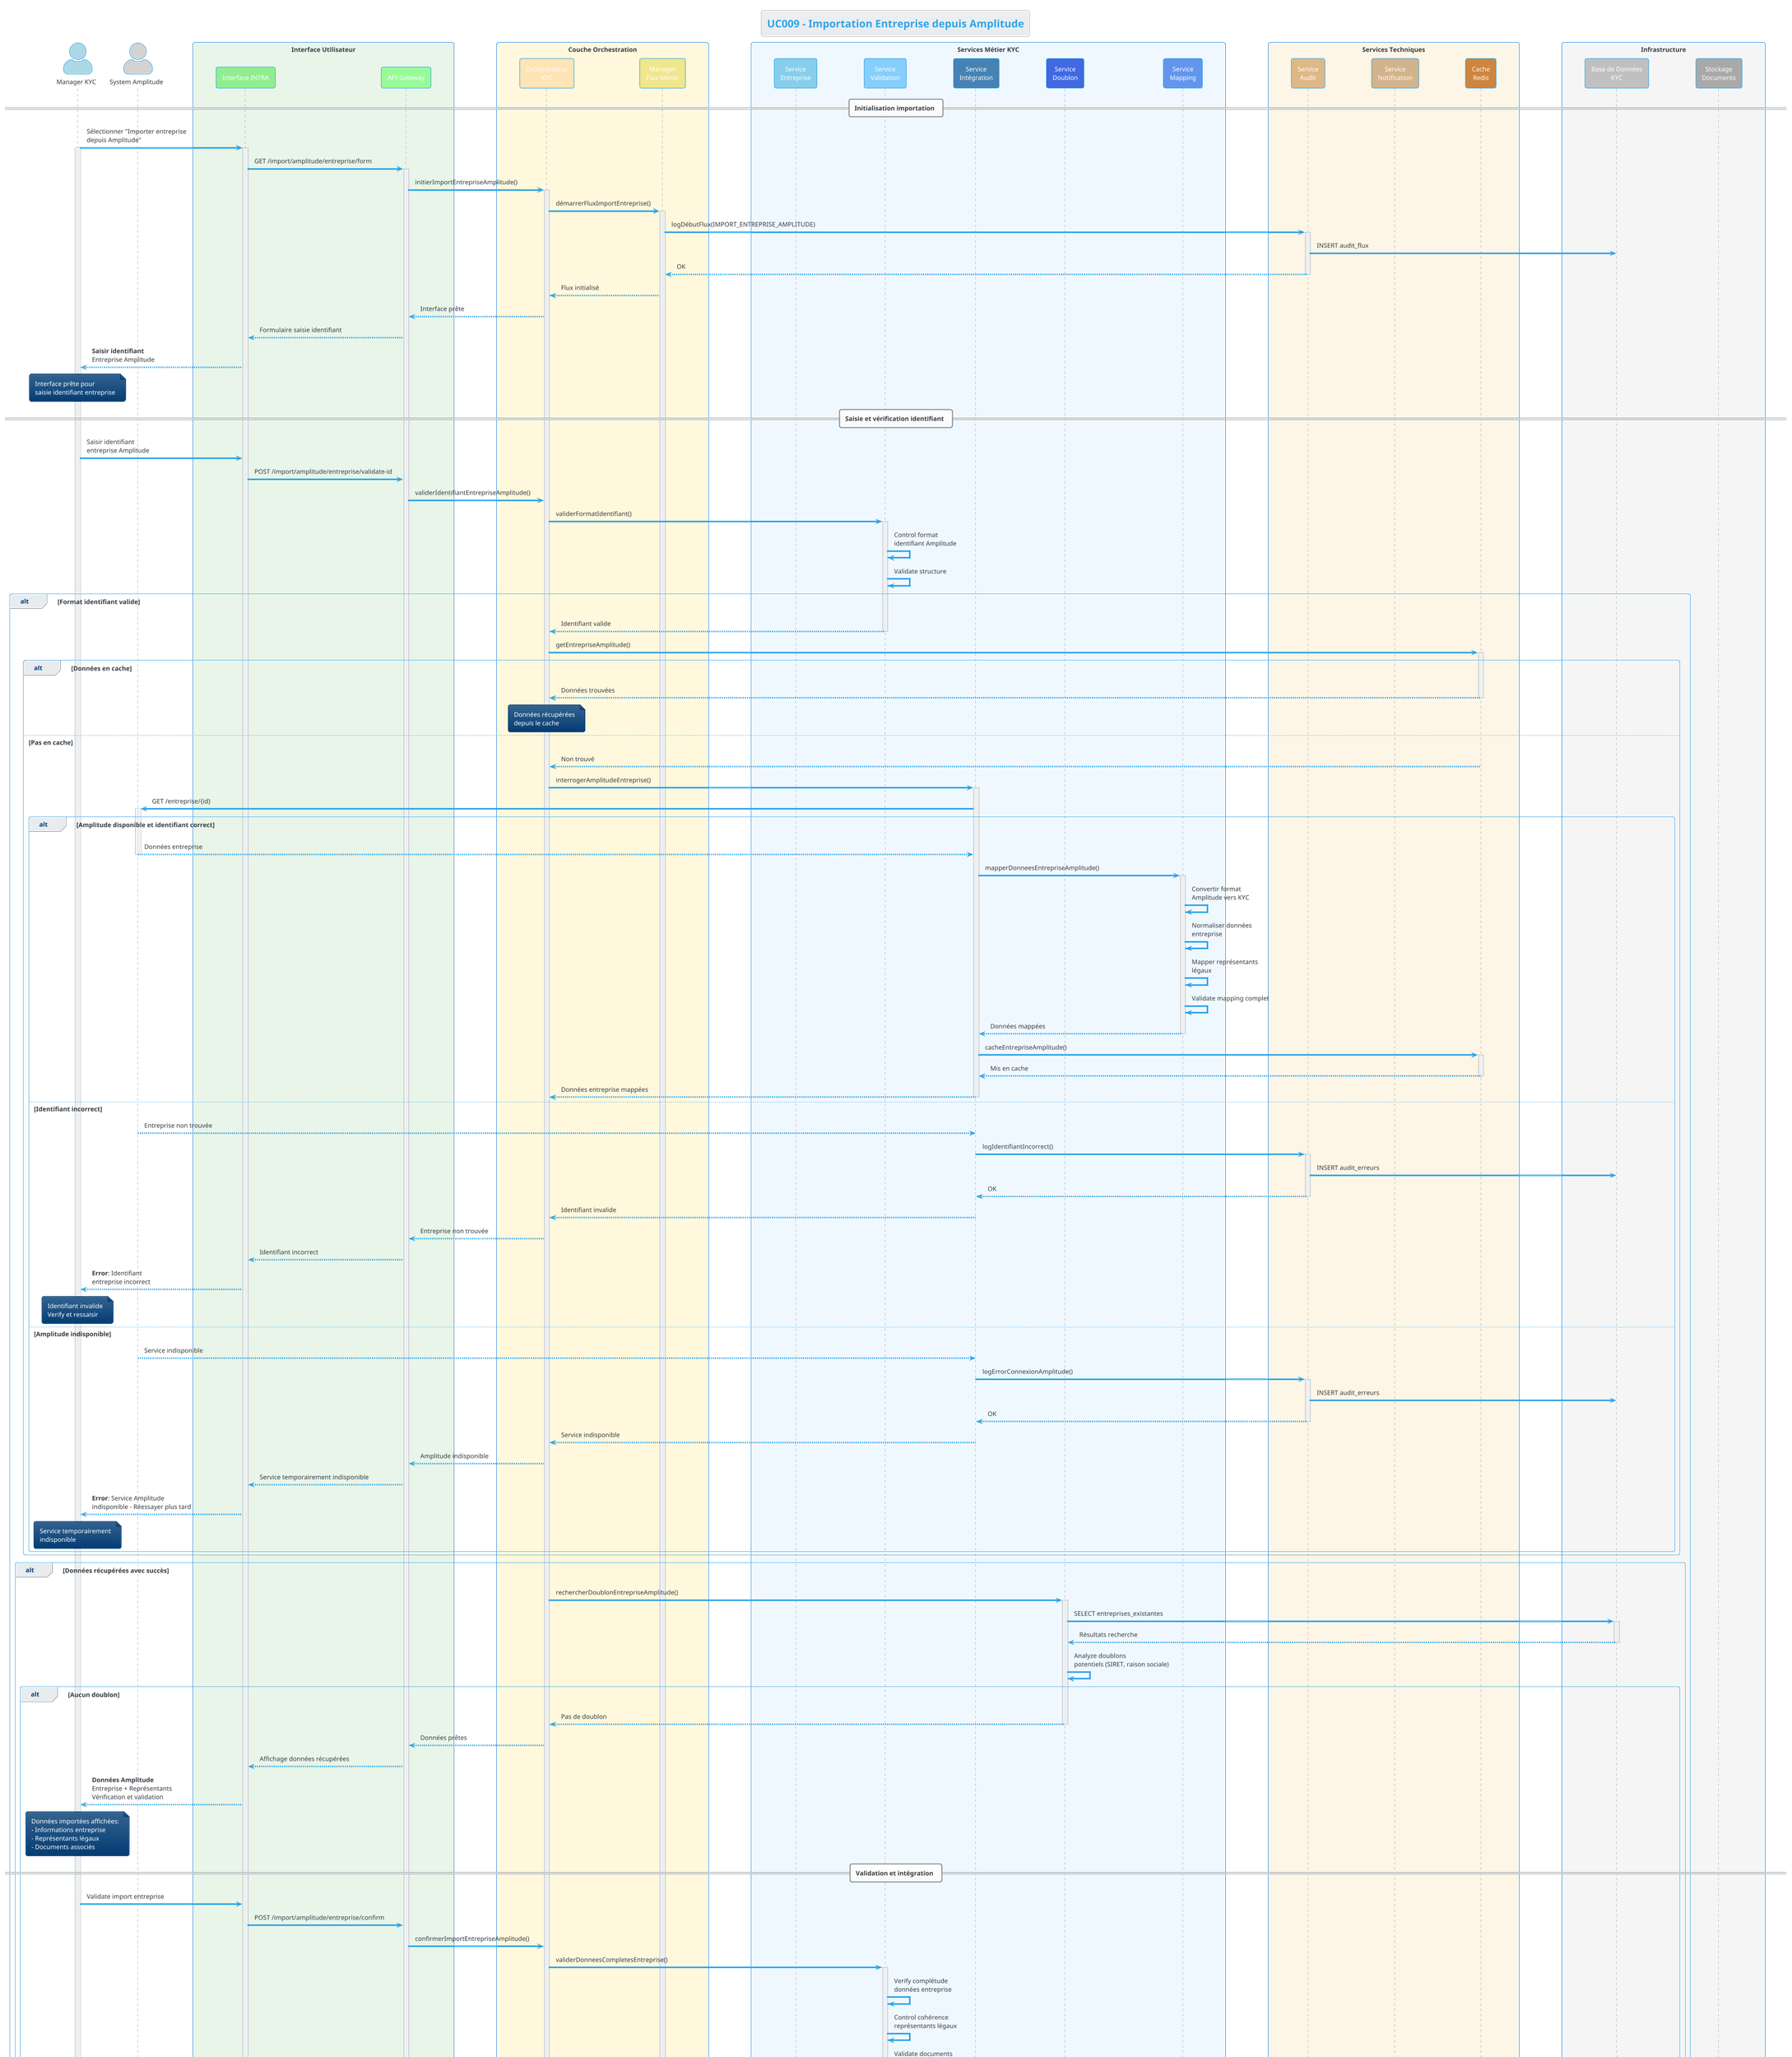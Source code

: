 @startuml UC009
!theme cerulean

title UC009 - Importation Entreprise depuis Amplitude
skinparam actorStyle awesome
skinparam sequenceBoxBorderColor #1E88E5
skinparam participantBackgroundColor #E3F2FD
skinparam lifeline {
    BackgroundColor #BBDEFB
}

' Acteurs externes
actor "Manager KYC" as Manager #LightBlue
actor "System Amplitude" as Amplitude #LightGray

' Couche présentation
box "Interface Utilisateur" #E8F5E8
    participant "Interface INTRA" as WebUI #90EE90
    participant "API Gateway" as Gateway #98FB98
end box

' Couche orchestration
box "Couche Orchestration" #FFF8DC
    participant "Orchestrateur\nKYC" as Orchestrator #FFE4B5
    participant "Manager\nFlux Métier" as FluxManager #F0E68C
end box

' Services métier
box "Services Métier KYC" #F0F8FF
    participant "Service\nEntreprise" as EntrepriseService #87CEEB
    participant "Service\nValidation" as ValidationService #87CEFA
    participant "Service\nIntégration" as IntegrationService #4682B4
    participant "Service\nDoublon" as DoublonService #4169E1
    participant "Service\nMapping" as MappingService #6495ED
end box

' Services techniques
box "Services Techniques" #FDF5E6
    participant "Service\nAudit" as AuditService #DEB887
    participant "Service\nNotification" as NotificationService #D2B48C
    participant "Cache\nRedis" as CacheService #CD853F
end box

' Infrastructure
box "Infrastructure" #F5F5F5
    participant "Base de Données\nKYC" as DB #C0C0C0
    participant "Stockage\nDocuments" as Storage #A9A9A9
end box

== Initialisation importation ==

Manager -> WebUI : Sélectionner "Importer entreprise\ndepuis Amplitude"
activate Manager
activate WebUI

WebUI -> Gateway : GET /import/amplitude/entreprise/form
activate Gateway

Gateway -> Orchestrator : initierImportEntrepriseAmplitude()
activate Orchestrator

Orchestrator -> FluxManager : démarrerFluxImportEntreprise()
activate FluxManager

FluxManager -> AuditService : logDébutFlux(IMPORT_ENTREPRISE_AMPLITUDE)
activate AuditService
AuditService -> DB : INSERT audit_flux
AuditService --> FluxManager : OK
deactivate AuditService

FluxManager --> Orchestrator : Flux initialisé
Orchestrator --> Gateway : Interface prête
Gateway --> WebUI : Formulaire saisie identifiant
WebUI --> Manager : **Saisir identifiant**\nEntreprise Amplitude

note over Manager : Interface prête pour\nsaisie identifiant entreprise

== Saisie et vérification identifiant ==

Manager -> WebUI : Saisir identifiant\nentreprise Amplitude
WebUI -> Gateway : POST /import/amplitude/entreprise/validate-id

Gateway -> Orchestrator : validerIdentifiantEntrepriseAmplitude()

Orchestrator -> ValidationService : validerFormatIdentifiant()
activate ValidationService

ValidationService -> ValidationService : Control format\nidentifiant Amplitude
ValidationService -> ValidationService : Validate structure

alt Format identifiant valide
    ValidationService --> Orchestrator : Identifiant valide
    deactivate ValidationService
    
    ' Vérification cache
    Orchestrator -> CacheService : getEntrepriseAmplitude()
    activate CacheService
    
    alt Données en cache
        CacheService --> Orchestrator : Données trouvées
        deactivate CacheService
        note over Orchestrator : Données récupérées\ndepuis le cache
        
    else Pas en cache
        CacheService --> Orchestrator : Non trouvé
        deactivate CacheService
        
        ' Interrogation Amplitude
        Orchestrator -> IntegrationService : interrogerAmplitudeEntreprise()
        activate IntegrationService
        
        IntegrationService -> Amplitude : GET /entreprise/{id}
        activate Amplitude
        
        alt Amplitude disponible et identifiant correct
            Amplitude --> IntegrationService : Données entreprise
            deactivate Amplitude
            
            IntegrationService -> MappingService : mapperDonneesEntrepriseAmplitude()
            activate MappingService
            
            MappingService -> MappingService : Convertir format\nAmplitude vers KYC
            MappingService -> MappingService : Normaliser données\nentreprise
            MappingService -> MappingService : Mapper représentants\nlégaux
            MappingService -> MappingService : Validate mapping complet
            
            MappingService --> IntegrationService : Données mappées
            deactivate MappingService
            
            IntegrationService -> CacheService : cacheEntrepriseAmplitude()
            activate CacheService
            CacheService --> IntegrationService : Mis en cache
            deactivate CacheService
            
            IntegrationService --> Orchestrator : Données entreprise mappées
            deactivate IntegrationService
            
        else Identifiant incorrect
            Amplitude --> IntegrationService : Entreprise non trouvée
            deactivate Amplitude
            
            IntegrationService -> AuditService : logIdentifiantIncorrect()
            activate AuditService
            AuditService -> DB : INSERT audit_erreurs
            AuditService --> IntegrationService : OK
            deactivate AuditService
            
            IntegrationService --> Orchestrator : Identifiant invalide
            deactivate IntegrationService
            
            Orchestrator --> Gateway : Entreprise non trouvée
            Gateway --> WebUI : Identifiant incorrect
            WebUI --> Manager : **Error**: Identifiant\nentreprise incorrect
            
            note over Manager : Identifiant invalide\nVerify et ressaisir
            
        else Amplitude indisponible
            Amplitude --> IntegrationService : Service indisponible
            deactivate Amplitude
            
            IntegrationService -> AuditService : logErrorConnexionAmplitude()
            activate AuditService
            AuditService -> DB : INSERT audit_erreurs
            AuditService --> IntegrationService : OK
            deactivate AuditService
            
            IntegrationService --> Orchestrator : Service indisponible
            deactivate IntegrationService
            
            Orchestrator --> Gateway : Amplitude indisponible
            Gateway --> WebUI : Service temporairement indisponible
            WebUI --> Manager : **Error**: Service Amplitude\nindisponible - Réessayer plus tard
            
            note over Manager : Service temporairement\nindisponible
        end
    end
    
    alt Données récupérées avec succès
        ' Vérification doublons
        Orchestrator -> DoublonService : rechercherDoublonEntrepriseAmplitude()
        activate DoublonService
        
        DoublonService -> DB : SELECT entreprises_existantes
        activate DB
        DB --> DoublonService : Résultats recherche
        deactivate DB
        
        DoublonService -> DoublonService : Analyze doublons\npotentiels (SIRET, raison sociale)
        
        alt Aucun doublon
            DoublonService --> Orchestrator : Pas de doublon
            deactivate DoublonService
            
            Orchestrator --> Gateway : Données prêtes
            Gateway --> WebUI : Affichage données récupérées
            WebUI --> Manager : **Données Amplitude**\nEntreprise + Représentants\nVérification et validation
            
            note over Manager : Données importées affichées:\n- Informations entreprise\n- Représentants légaux\n- Documents associés
            
            == Validation et intégration ==
            
            Manager -> WebUI : Validate import entreprise
            WebUI -> Gateway : POST /import/amplitude/entreprise/confirm
            
            Gateway -> Orchestrator : confirmerImportEntrepriseAmplitude()
            
            Orchestrator -> ValidationService : validerDonneesCompletesEntreprise()
            activate ValidationService
            
            ValidationService -> ValidationService : Verify complétude\ndonnées entreprise
            ValidationService -> ValidationService : Control cohérence\nreprésentants légaux
            ValidationService -> ValidationService : Validate documents\nassociés
            
            alt Données complètes et valides
                ValidationService --> Orchestrator : Validation OK
                deactivate ValidationService
                
                ' Création de l'entreprise
                Orchestrator -> EntrepriseService : creerEntrepriseDepuisAmplitude()
                activate EntrepriseService
                
                EntrepriseService -> DB : INSERT INTO entreprises
                activate DB
                DB --> EntrepriseService : ID entreprise généré
                deactivate DB
                
                EntrepriseService -> DB : INSERT representants_legaux
                activate DB
                DB --> EntrepriseService : Représentants créés
                deactivate DB
                
                EntrepriseService -> DB : INSERT historique_import
                activate DB
                DB --> EntrepriseService : Historique créé
                deactivate DB
                
                EntrepriseService --> Orchestrator : Entreprise créée (ID: ${entrepriseId})
                deactivate EntrepriseService
                
                ' Audit et notification
                Orchestrator -> AuditService : logImportEntrepriseReussi()
                activate AuditService
                AuditService -> DB : INSERT audit_actions
                AuditService --> Orchestrator : OK
                deactivate AuditService
                
                Orchestrator -> NotificationService : notifierImportEntreprise()
                activate NotificationService
                NotificationService --> Orchestrator : Notification envoyée
                deactivate NotificationService
                
                Orchestrator --> Gateway : Import réussi
                Gateway --> WebUI : Confirmation intégration
                WebUI --> Manager : **Success**: Entreprise importée\nID: ${entrepriseId}
                
                note over Manager : Import Amplitude réussi\nEntreprise intégrée en base\navec représentants légaux
                
            else Données incomplètes
                ValidationService --> Orchestrator : Données incomplètes
                deactivate ValidationService
                
                Orchestrator --> Gateway : Données à compléter
                Gateway --> WebUI : Formulaire complétion
                WebUI --> Manager : **Action requise**\nCompléter données manquantes\n(représentants, documents)
                
                note over Manager : Complétion manuelle\nrequise pour finaliser
            end
            
        else Doublon détecté
            DoublonService --> Orchestrator : Entreprise existe
            deactivate DoublonService
            
            Orchestrator -> AuditService : logDoublonEntrepriseAmplitude()
            activate AuditService
            AuditService -> DB : INSERT audit_anomalies
            AuditService --> Orchestrator : OK
            deactivate AuditService
            
            Orchestrator --> Gateway : Doublon détecté
            Gateway --> WebUI : Entreprise existante
            WebUI --> Manager : **Attention**: Entreprise déjà\nexistante en base
        end
    end
    
else Format identifiant invalide
    ValidationService --> Orchestrator : Format invalide
    deactivate ValidationService
    
    Orchestrator -> AuditService : logErrorFormatIdentifiant()
    activate AuditService
    AuditService -> DB : INSERT audit_erreurs
    AuditService --> Orchestrator : OK
    deactivate AuditService
    
    Orchestrator --> Gateway : Identifiant invalide
    Gateway --> WebUI : Format incorrect
    WebUI --> Manager : **Error**: Format identifiant\nincorrect
end

== Finalisation ==

Orchestrator -> FluxManager : terminerFluxImportEntreprise()
FluxManager -> AuditService : logFinFlux()
activate AuditService
AuditService -> DB : UPDATE audit_flux
AuditService --> FluxManager : OK
deactivate AuditService

FluxManager --> Orchestrator : Flux terminé
deactivate FluxManager
deactivate Orchestrator

deactivate Gateway
deactivate WebUI
deactivate Manager

note over DB : Import entreprise Amplitude\ntracé avec mapping\net vérifications complètes

@enduml
